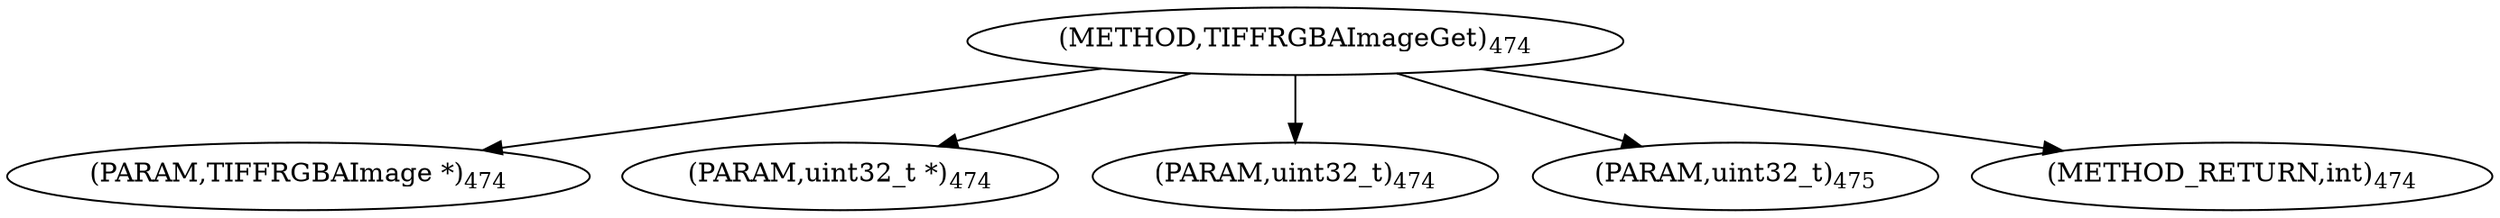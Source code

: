 digraph "TIFFRGBAImageGet" {  
"8931" [label = <(METHOD,TIFFRGBAImageGet)<SUB>474</SUB>> ]
"8932" [label = <(PARAM,TIFFRGBAImage *)<SUB>474</SUB>> ]
"8933" [label = <(PARAM,uint32_t *)<SUB>474</SUB>> ]
"8934" [label = <(PARAM,uint32_t)<SUB>474</SUB>> ]
"8935" [label = <(PARAM,uint32_t)<SUB>475</SUB>> ]
"8936" [label = <(METHOD_RETURN,int)<SUB>474</SUB>> ]
  "8931" -> "8932" 
  "8931" -> "8933" 
  "8931" -> "8934" 
  "8931" -> "8935" 
  "8931" -> "8936" 
}
